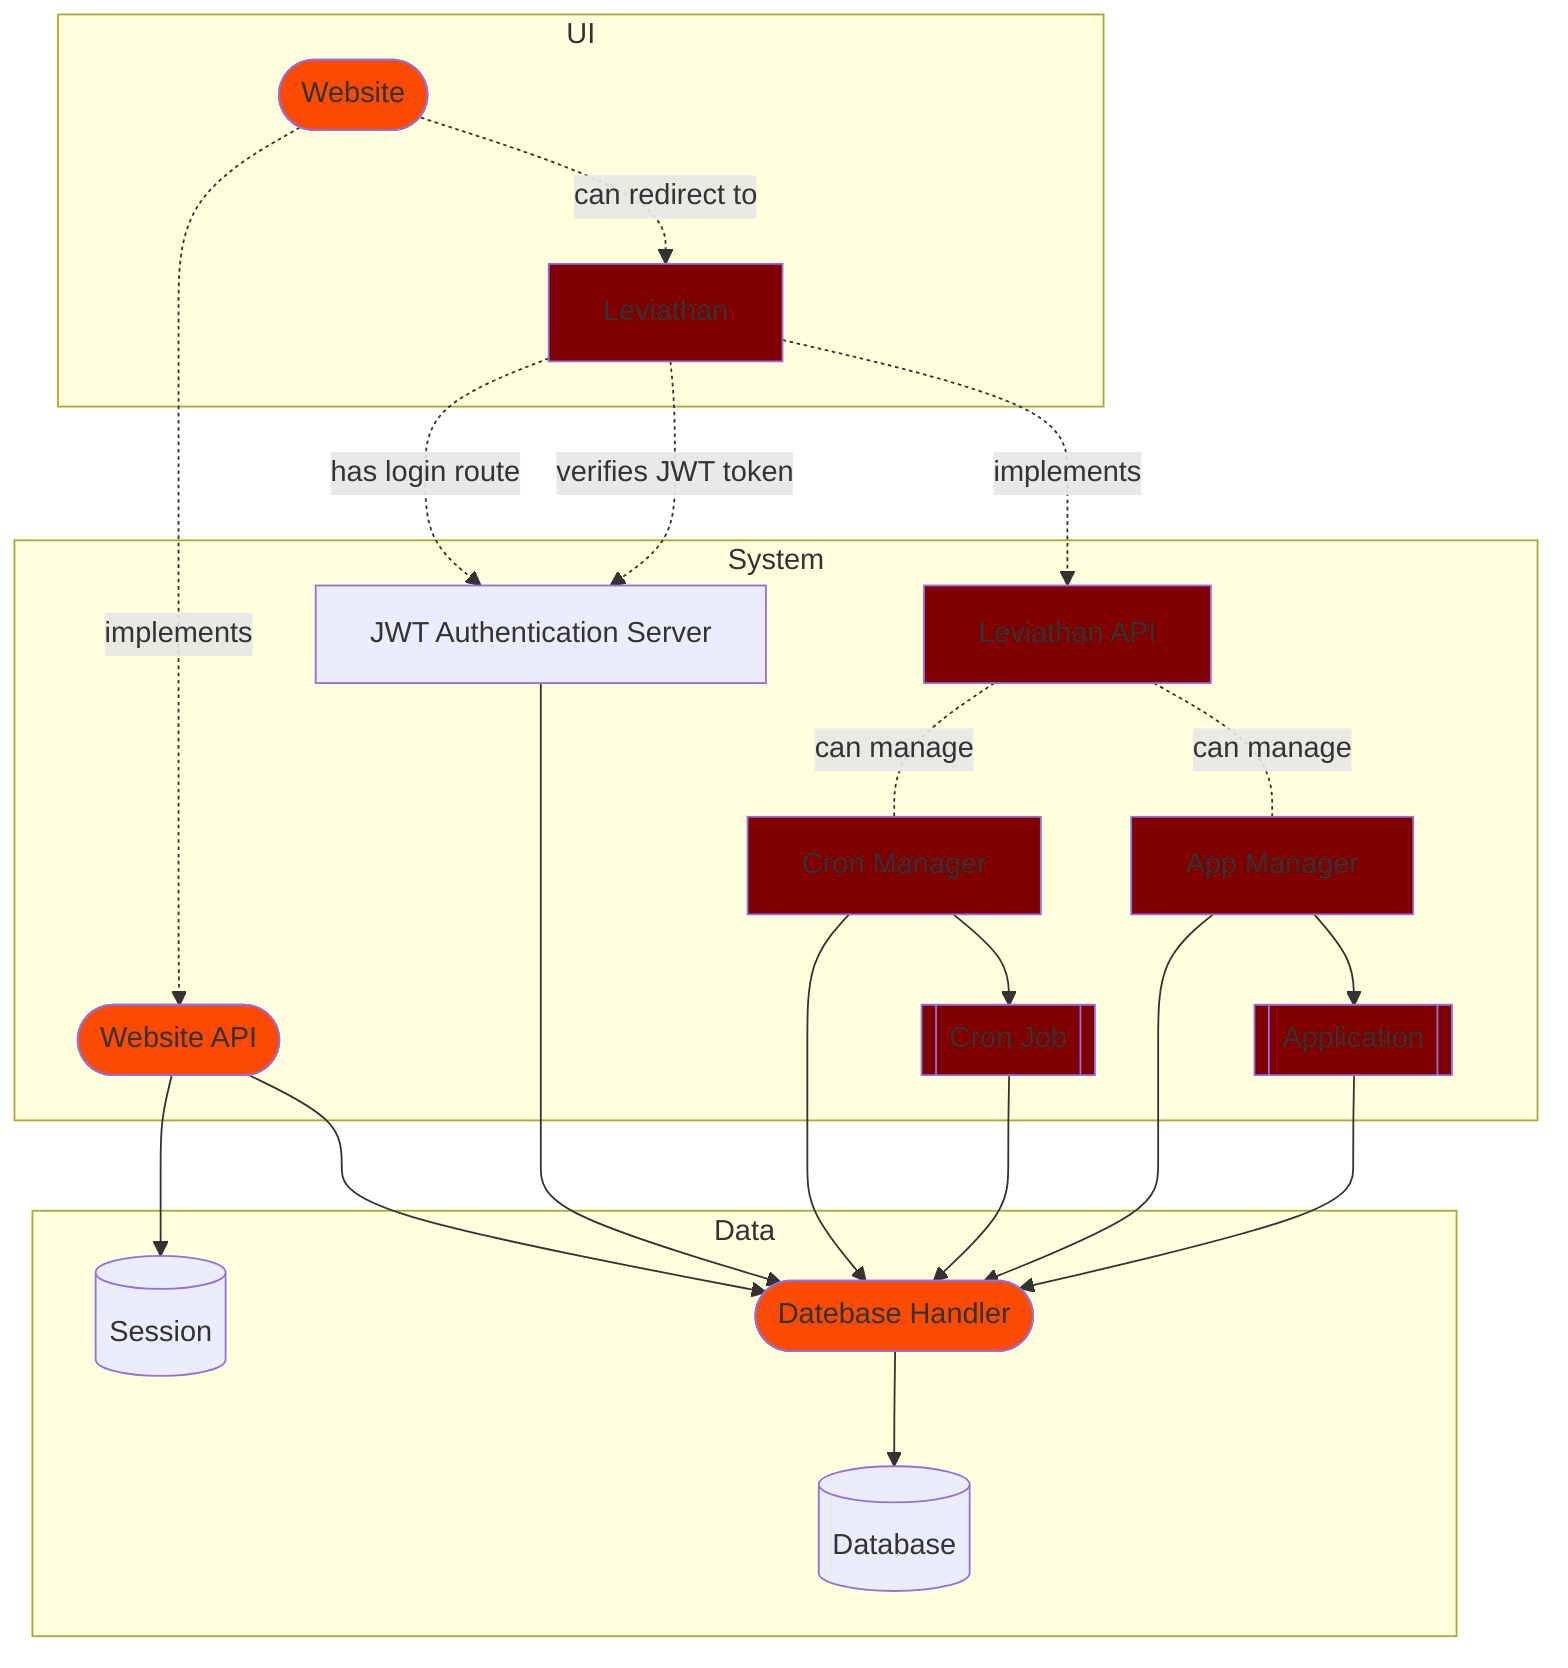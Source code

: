 graph TD
	classDef TODO fill:#800000;
	classDef IN_PROGRESS fill:#FA4A04;

	subgraph data [Data]
	db[(Database)]
	session[(Session)]
	dbh([Datebase Handler]):::IN_PROGRESS
	end

	subgraph ui [UI]
	web([Website]):::IN_PROGRESS
	leviathan[Leviathan]:::TODO
	end

	subgraph system [System]
	jwt[JWT Authentication Server]
	webapi([Website API]):::IN_PROGRESS
	levapi[Leviathan API]:::TODO
	cronmanager[Cron Manager]:::TODO
	cronjob[[Cron Job]]:::TODO
	appmanager[App Manager]:::TODO
	app[[Application]]:::TODO
	end

	web-.->|implements|webapi
	web-.->|can redirect to|leviathan
	webapi-->dbh
	webapi-->session
	leviathan-.->|has login route|jwt
	leviathan-.->|verifies JWT token|jwt
	leviathan-.->|implements|levapi
	jwt-->dbh
	levapi-.-|can manage|cronmanager
	levapi-.-|can manage|appmanager
	cronmanager-->dbh
	cronmanager-->cronjob
	cronjob-->dbh
	appmanager-->dbh
	appmanager-->app
	app-->dbh
	dbh-->db